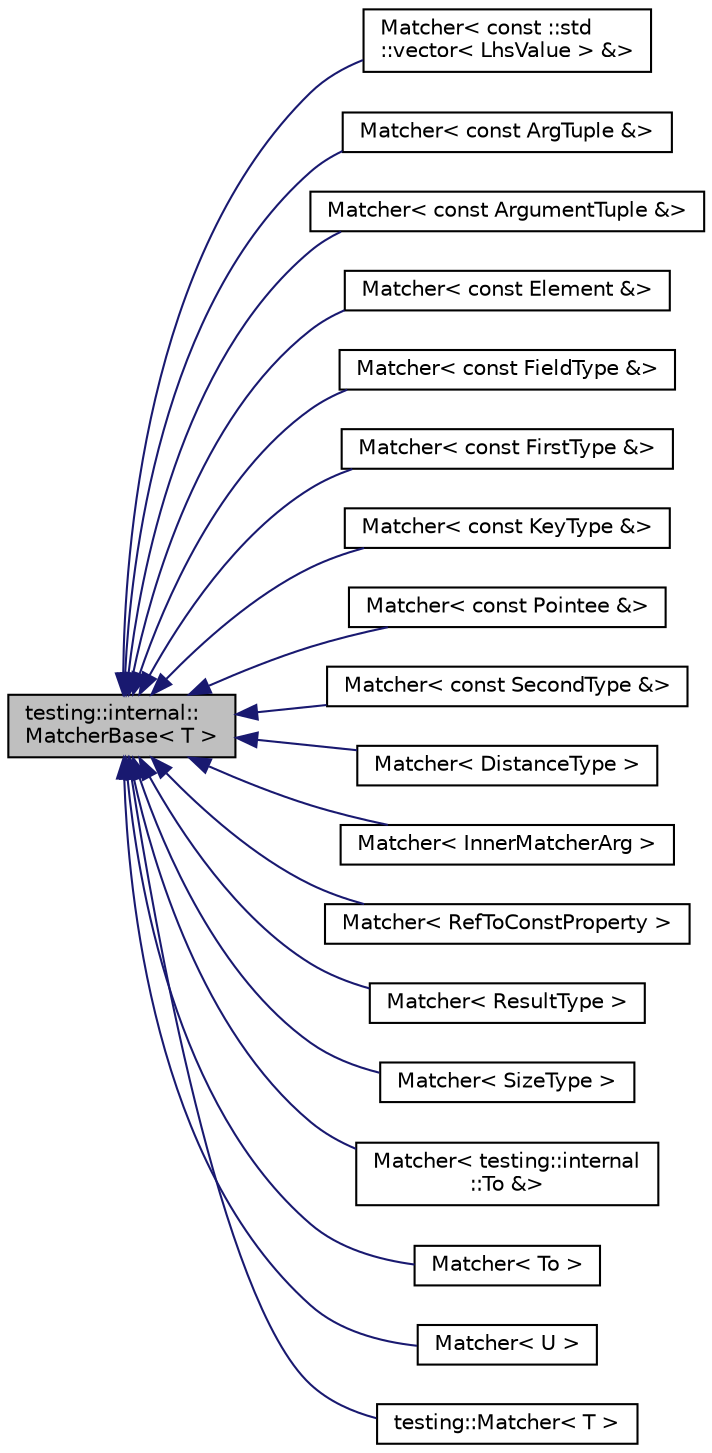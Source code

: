 digraph "testing::internal::MatcherBase&lt; T &gt;"
{
  edge [fontname="Helvetica",fontsize="10",labelfontname="Helvetica",labelfontsize="10"];
  node [fontname="Helvetica",fontsize="10",shape=record];
  rankdir="LR";
  Node0 [label="testing::internal::\lMatcherBase\< T \>",height=0.2,width=0.4,color="black", fillcolor="grey75", style="filled", fontcolor="black"];
  Node0 -> Node1 [dir="back",color="midnightblue",fontsize="10",style="solid",fontname="Helvetica"];
  Node1 [label="Matcher\< const ::std\l::vector\< LhsValue \> &\>",height=0.2,width=0.4,color="black", fillcolor="white", style="filled",URL="$classtesting_1_1Matcher.html"];
  Node0 -> Node2 [dir="back",color="midnightblue",fontsize="10",style="solid",fontname="Helvetica"];
  Node2 [label="Matcher\< const ArgTuple &\>",height=0.2,width=0.4,color="black", fillcolor="white", style="filled",URL="$classtesting_1_1Matcher.html"];
  Node0 -> Node3 [dir="back",color="midnightblue",fontsize="10",style="solid",fontname="Helvetica"];
  Node3 [label="Matcher\< const ArgumentTuple &\>",height=0.2,width=0.4,color="black", fillcolor="white", style="filled",URL="$classtesting_1_1Matcher.html"];
  Node0 -> Node4 [dir="back",color="midnightblue",fontsize="10",style="solid",fontname="Helvetica"];
  Node4 [label="Matcher\< const Element &\>",height=0.2,width=0.4,color="black", fillcolor="white", style="filled",URL="$classtesting_1_1Matcher.html"];
  Node0 -> Node5 [dir="back",color="midnightblue",fontsize="10",style="solid",fontname="Helvetica"];
  Node5 [label="Matcher\< const FieldType &\>",height=0.2,width=0.4,color="black", fillcolor="white", style="filled",URL="$classtesting_1_1Matcher.html"];
  Node0 -> Node6 [dir="back",color="midnightblue",fontsize="10",style="solid",fontname="Helvetica"];
  Node6 [label="Matcher\< const FirstType &\>",height=0.2,width=0.4,color="black", fillcolor="white", style="filled",URL="$classtesting_1_1Matcher.html"];
  Node0 -> Node7 [dir="back",color="midnightblue",fontsize="10",style="solid",fontname="Helvetica"];
  Node7 [label="Matcher\< const KeyType &\>",height=0.2,width=0.4,color="black", fillcolor="white", style="filled",URL="$classtesting_1_1Matcher.html"];
  Node0 -> Node8 [dir="back",color="midnightblue",fontsize="10",style="solid",fontname="Helvetica"];
  Node8 [label="Matcher\< const Pointee &\>",height=0.2,width=0.4,color="black", fillcolor="white", style="filled",URL="$classtesting_1_1Matcher.html"];
  Node0 -> Node9 [dir="back",color="midnightblue",fontsize="10",style="solid",fontname="Helvetica"];
  Node9 [label="Matcher\< const SecondType &\>",height=0.2,width=0.4,color="black", fillcolor="white", style="filled",URL="$classtesting_1_1Matcher.html"];
  Node0 -> Node10 [dir="back",color="midnightblue",fontsize="10",style="solid",fontname="Helvetica"];
  Node10 [label="Matcher\< DistanceType \>",height=0.2,width=0.4,color="black", fillcolor="white", style="filled",URL="$classtesting_1_1Matcher.html"];
  Node0 -> Node11 [dir="back",color="midnightblue",fontsize="10",style="solid",fontname="Helvetica"];
  Node11 [label="Matcher\< InnerMatcherArg \>",height=0.2,width=0.4,color="black", fillcolor="white", style="filled",URL="$classtesting_1_1Matcher.html"];
  Node0 -> Node12 [dir="back",color="midnightblue",fontsize="10",style="solid",fontname="Helvetica"];
  Node12 [label="Matcher\< RefToConstProperty \>",height=0.2,width=0.4,color="black", fillcolor="white", style="filled",URL="$classtesting_1_1Matcher.html"];
  Node0 -> Node13 [dir="back",color="midnightblue",fontsize="10",style="solid",fontname="Helvetica"];
  Node13 [label="Matcher\< ResultType \>",height=0.2,width=0.4,color="black", fillcolor="white", style="filled",URL="$classtesting_1_1Matcher.html"];
  Node0 -> Node14 [dir="back",color="midnightblue",fontsize="10",style="solid",fontname="Helvetica"];
  Node14 [label="Matcher\< SizeType \>",height=0.2,width=0.4,color="black", fillcolor="white", style="filled",URL="$classtesting_1_1Matcher.html"];
  Node0 -> Node15 [dir="back",color="midnightblue",fontsize="10",style="solid",fontname="Helvetica"];
  Node15 [label="Matcher\< testing::internal\l::To &\>",height=0.2,width=0.4,color="black", fillcolor="white", style="filled",URL="$classtesting_1_1Matcher.html"];
  Node0 -> Node16 [dir="back",color="midnightblue",fontsize="10",style="solid",fontname="Helvetica"];
  Node16 [label="Matcher\< To \>",height=0.2,width=0.4,color="black", fillcolor="white", style="filled",URL="$classtesting_1_1Matcher.html"];
  Node0 -> Node17 [dir="back",color="midnightblue",fontsize="10",style="solid",fontname="Helvetica"];
  Node17 [label="Matcher\< U \>",height=0.2,width=0.4,color="black", fillcolor="white", style="filled",URL="$classtesting_1_1Matcher.html"];
  Node0 -> Node18 [dir="back",color="midnightblue",fontsize="10",style="solid",fontname="Helvetica"];
  Node18 [label="testing::Matcher\< T \>",height=0.2,width=0.4,color="black", fillcolor="white", style="filled",URL="$classtesting_1_1Matcher.html"];
}
